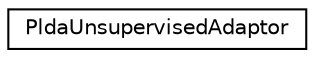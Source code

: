 digraph "Graphical Class Hierarchy"
{
  edge [fontname="Helvetica",fontsize="10",labelfontname="Helvetica",labelfontsize="10"];
  node [fontname="Helvetica",fontsize="10",shape=record];
  rankdir="LR";
  Node0 [label="PldaUnsupervisedAdaptor",height=0.2,width=0.4,color="black", fillcolor="white", style="filled",URL="$classkaldi_1_1PldaUnsupervisedAdaptor.html",tooltip="This class takes unlabeled iVectors from the domain of interest and uses their mean and variance to a..."];
}
